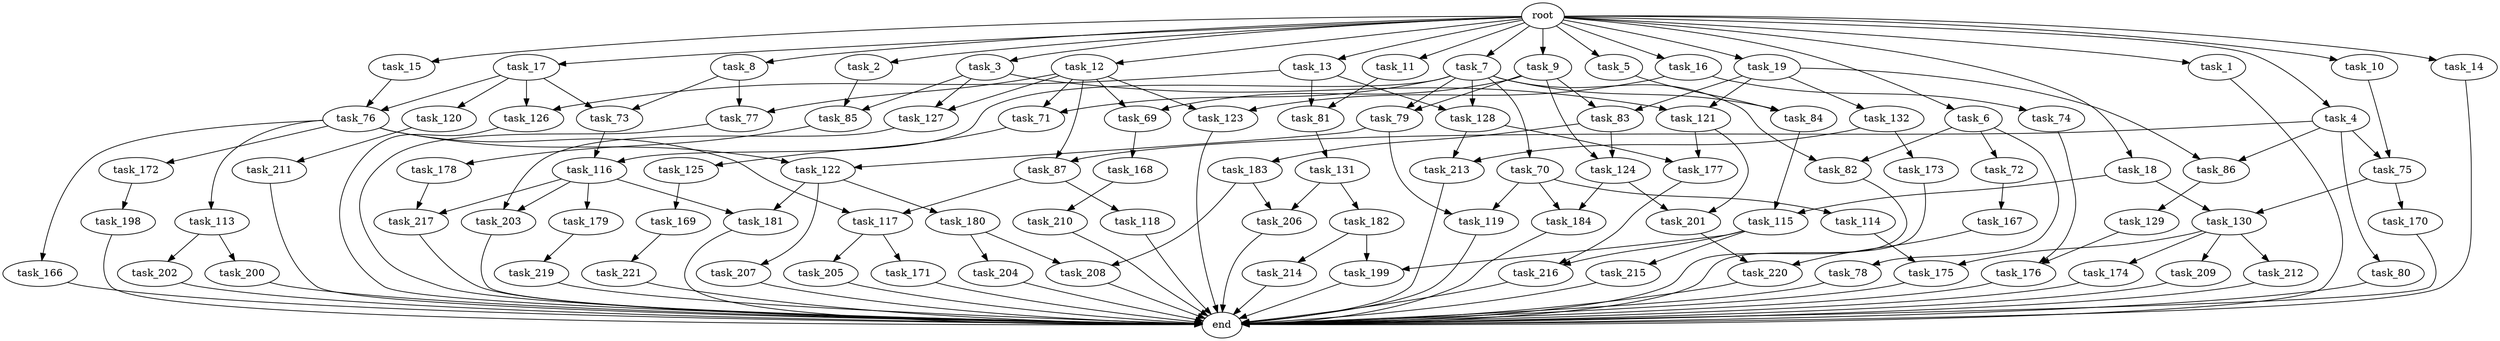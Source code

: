 digraph G {
  task_132 [size="13743895347.200001"];
  task_12 [size="102.400000"];
  task_201 [size="91053306675.200012"];
  task_5 [size="102.400000"];
  task_217 [size="111669149696.000000"];
  task_82 [size="52398601011.200005"];
  task_17 [size="102.400000"];
  task_2 [size="102.400000"];
  task_121 [size="68719476736.000000"];
  task_216 [size="93630287052.800003"];
  task_208 [size="17179869184.000000"];
  task_13 [size="102.400000"];
  task_166 [size="69578470195.199997"];
  task_175 [size="44667659878.400002"];
  task_128 [size="44667659878.400002"];
  task_131 [size="7730941132.800000"];
  task_207 [size="21474836480.000000"];
  task_79 [size="44667659878.400002"];
  task_198 [size="7730941132.800000"];
  task_77 [size="68719476736.000000"];
  task_11 [size="102.400000"];
  task_71 [size="44667659878.400002"];
  task_69 [size="27487790694.400002"];
  task_167 [size="7730941132.800000"];
  task_15 [size="102.400000"];
  task_84 [size="100502234726.400009"];
  task_86 [size="17179869184.000000"];
  task_117 [size="139156940390.399994"];
  task_87 [size="17179869184.000000"];
  root [size="0.000000"];
  task_72 [size="21474836480.000000"];
  task_80 [size="3435973836.800000"];
  task_119 [size="93630287052.800003"];
  task_130 [size="77309411328.000000"];
  task_74 [size="85899345920.000000"];
  end [size="0.000000"];
  task_114 [size="85899345920.000000"];
  task_8 [size="102.400000"];
  task_18 [size="102.400000"];
  task_215 [size="7730941132.800000"];
  task_172 [size="69578470195.199997"];
  task_180 [size="21474836480.000000"];
  task_122 [size="77309411328.000000"];
  task_81 [size="44667659878.400002"];
  task_126 [size="17179869184.000000"];
  task_177 [size="35218731827.200005"];
  task_206 [size="17179869184.000000"];
  task_78 [size="21474836480.000000"];
  task_214 [size="30923764531.200001"];
  task_179 [size="69578470195.199997"];
  task_116 [size="61847529062.400002"];
  task_182 [size="3435973836.800000"];
  task_199 [size="38654705664.000000"];
  task_213 [size="44667659878.400002"];
  task_1 [size="102.400000"];
  task_3 [size="102.400000"];
  task_200 [size="21474836480.000000"];
  task_212 [size="30923764531.200001"];
  task_9 [size="102.400000"];
  task_75 [size="45526653337.600006"];
  task_220 [size="124554051584.000000"];
  task_7 [size="102.400000"];
  task_123 [size="99643241267.200012"];
  task_16 [size="102.400000"];
  task_19 [size="102.400000"];
  task_178 [size="42090679500.800003"];
  task_174 [size="30923764531.200001"];
  task_6 [size="102.400000"];
  task_127 [size="68719476736.000000"];
  task_221 [size="42090679500.800003"];
  task_170 [size="7730941132.800000"];
  task_115 [size="111669149696.000000"];
  task_176 [size="111669149696.000000"];
  task_4 [size="102.400000"];
  task_202 [size="21474836480.000000"];
  task_118 [size="69578470195.199997"];
  task_120 [size="3435973836.800000"];
  task_85 [size="58411555225.600006"];
  task_184 [size="155477816115.200012"];
  task_129 [size="42090679500.800003"];
  task_204 [size="3435973836.800000"];
  task_124 [size="21474836480.000000"];
  task_168 [size="13743895347.200001"];
  task_125 [size="30923764531.200001"];
  task_73 [size="58411555225.600006"];
  task_211 [size="42090679500.800003"];
  task_203 [size="155477816115.200012"];
  task_173 [size="30923764531.200001"];
  task_113 [size="69578470195.199997"];
  task_76 [size="17179869184.000000"];
  task_171 [size="42090679500.800003"];
  task_70 [size="30923764531.200001"];
  task_209 [size="30923764531.200001"];
  task_183 [size="7730941132.800000"];
  task_219 [size="85899345920.000000"];
  task_181 [size="91053306675.200012"];
  task_10 [size="102.400000"];
  task_169 [size="54975581388.800003"];
  task_205 [size="42090679500.800003"];
  task_83 [size="27487790694.400002"];
  task_14 [size="102.400000"];
  task_210 [size="30923764531.200001"];

  task_132 -> task_173 [size="301989888.000000"];
  task_132 -> task_213 [size="301989888.000000"];
  task_12 -> task_71 [size="134217728.000000"];
  task_12 -> task_77 [size="134217728.000000"];
  task_12 -> task_69 [size="134217728.000000"];
  task_12 -> task_123 [size="134217728.000000"];
  task_12 -> task_87 [size="134217728.000000"];
  task_12 -> task_127 [size="134217728.000000"];
  task_201 -> task_220 [size="679477248.000000"];
  task_5 -> task_84 [size="679477248.000000"];
  task_217 -> end [size="1.000000"];
  task_82 -> end [size="1.000000"];
  task_17 -> task_76 [size="33554432.000000"];
  task_17 -> task_73 [size="33554432.000000"];
  task_17 -> task_126 [size="33554432.000000"];
  task_17 -> task_120 [size="33554432.000000"];
  task_2 -> task_85 [size="33554432.000000"];
  task_121 -> task_177 [size="209715200.000000"];
  task_121 -> task_201 [size="209715200.000000"];
  task_216 -> end [size="1.000000"];
  task_208 -> end [size="1.000000"];
  task_13 -> task_81 [size="134217728.000000"];
  task_13 -> task_128 [size="134217728.000000"];
  task_13 -> task_126 [size="134217728.000000"];
  task_166 -> end [size="1.000000"];
  task_175 -> end [size="1.000000"];
  task_128 -> task_177 [size="134217728.000000"];
  task_128 -> task_213 [size="134217728.000000"];
  task_131 -> task_182 [size="33554432.000000"];
  task_131 -> task_206 [size="33554432.000000"];
  task_207 -> end [size="1.000000"];
  task_79 -> task_119 [size="75497472.000000"];
  task_79 -> task_122 [size="75497472.000000"];
  task_198 -> end [size="1.000000"];
  task_77 -> end [size="1.000000"];
  task_11 -> task_81 [size="301989888.000000"];
  task_71 -> task_125 [size="301989888.000000"];
  task_69 -> task_168 [size="134217728.000000"];
  task_167 -> task_220 [size="536870912.000000"];
  task_15 -> task_76 [size="134217728.000000"];
  task_84 -> task_115 [size="411041792.000000"];
  task_86 -> task_129 [size="411041792.000000"];
  task_117 -> task_205 [size="411041792.000000"];
  task_117 -> task_171 [size="411041792.000000"];
  task_87 -> task_118 [size="679477248.000000"];
  task_87 -> task_117 [size="679477248.000000"];
  root -> task_7 [size="1.000000"];
  root -> task_8 [size="1.000000"];
  root -> task_12 [size="1.000000"];
  root -> task_18 [size="1.000000"];
  root -> task_1 [size="1.000000"];
  root -> task_3 [size="1.000000"];
  root -> task_16 [size="1.000000"];
  root -> task_19 [size="1.000000"];
  root -> task_5 [size="1.000000"];
  root -> task_10 [size="1.000000"];
  root -> task_6 [size="1.000000"];
  root -> task_17 [size="1.000000"];
  root -> task_9 [size="1.000000"];
  root -> task_11 [size="1.000000"];
  root -> task_4 [size="1.000000"];
  root -> task_13 [size="1.000000"];
  root -> task_2 [size="1.000000"];
  root -> task_14 [size="1.000000"];
  root -> task_15 [size="1.000000"];
  task_72 -> task_167 [size="75497472.000000"];
  task_80 -> end [size="1.000000"];
  task_119 -> end [size="1.000000"];
  task_130 -> task_174 [size="301989888.000000"];
  task_130 -> task_175 [size="301989888.000000"];
  task_130 -> task_212 [size="301989888.000000"];
  task_130 -> task_209 [size="301989888.000000"];
  task_74 -> task_176 [size="679477248.000000"];
  task_114 -> task_175 [size="134217728.000000"];
  task_8 -> task_77 [size="536870912.000000"];
  task_8 -> task_73 [size="536870912.000000"];
  task_18 -> task_115 [size="679477248.000000"];
  task_18 -> task_130 [size="679477248.000000"];
  task_215 -> end [size="1.000000"];
  task_172 -> task_198 [size="75497472.000000"];
  task_180 -> task_204 [size="33554432.000000"];
  task_180 -> task_208 [size="33554432.000000"];
  task_122 -> task_180 [size="209715200.000000"];
  task_122 -> task_181 [size="209715200.000000"];
  task_122 -> task_207 [size="209715200.000000"];
  task_81 -> task_131 [size="75497472.000000"];
  task_126 -> end [size="1.000000"];
  task_177 -> task_216 [size="838860800.000000"];
  task_206 -> end [size="1.000000"];
  task_78 -> end [size="1.000000"];
  task_214 -> end [size="1.000000"];
  task_179 -> task_219 [size="838860800.000000"];
  task_116 -> task_181 [size="679477248.000000"];
  task_116 -> task_179 [size="679477248.000000"];
  task_116 -> task_217 [size="679477248.000000"];
  task_116 -> task_203 [size="679477248.000000"];
  task_182 -> task_214 [size="301989888.000000"];
  task_182 -> task_199 [size="301989888.000000"];
  task_199 -> end [size="1.000000"];
  task_213 -> end [size="1.000000"];
  task_1 -> end [size="1.000000"];
  task_3 -> task_121 [size="536870912.000000"];
  task_3 -> task_85 [size="536870912.000000"];
  task_3 -> task_127 [size="536870912.000000"];
  task_200 -> end [size="1.000000"];
  task_212 -> end [size="1.000000"];
  task_9 -> task_79 [size="134217728.000000"];
  task_9 -> task_124 [size="134217728.000000"];
  task_9 -> task_83 [size="134217728.000000"];
  task_9 -> task_69 [size="134217728.000000"];
  task_75 -> task_170 [size="75497472.000000"];
  task_75 -> task_130 [size="75497472.000000"];
  task_220 -> end [size="1.000000"];
  task_7 -> task_84 [size="301989888.000000"];
  task_7 -> task_82 [size="301989888.000000"];
  task_7 -> task_128 [size="301989888.000000"];
  task_7 -> task_70 [size="301989888.000000"];
  task_7 -> task_116 [size="301989888.000000"];
  task_7 -> task_79 [size="301989888.000000"];
  task_7 -> task_71 [size="301989888.000000"];
  task_123 -> end [size="1.000000"];
  task_16 -> task_123 [size="838860800.000000"];
  task_16 -> task_74 [size="838860800.000000"];
  task_19 -> task_132 [size="134217728.000000"];
  task_19 -> task_121 [size="134217728.000000"];
  task_19 -> task_86 [size="134217728.000000"];
  task_19 -> task_83 [size="134217728.000000"];
  task_178 -> task_217 [size="411041792.000000"];
  task_174 -> end [size="1.000000"];
  task_6 -> task_82 [size="209715200.000000"];
  task_6 -> task_72 [size="209715200.000000"];
  task_6 -> task_78 [size="209715200.000000"];
  task_127 -> task_203 [size="838860800.000000"];
  task_221 -> end [size="1.000000"];
  task_170 -> end [size="1.000000"];
  task_115 -> task_215 [size="75497472.000000"];
  task_115 -> task_199 [size="75497472.000000"];
  task_115 -> task_216 [size="75497472.000000"];
  task_176 -> end [size="1.000000"];
  task_4 -> task_80 [size="33554432.000000"];
  task_4 -> task_75 [size="33554432.000000"];
  task_4 -> task_86 [size="33554432.000000"];
  task_4 -> task_87 [size="33554432.000000"];
  task_202 -> end [size="1.000000"];
  task_118 -> end [size="1.000000"];
  task_120 -> task_211 [size="411041792.000000"];
  task_85 -> task_178 [size="411041792.000000"];
  task_184 -> end [size="1.000000"];
  task_129 -> task_176 [size="411041792.000000"];
  task_204 -> end [size="1.000000"];
  task_124 -> task_184 [size="679477248.000000"];
  task_124 -> task_201 [size="679477248.000000"];
  task_168 -> task_210 [size="301989888.000000"];
  task_125 -> task_169 [size="536870912.000000"];
  task_73 -> task_116 [size="301989888.000000"];
  task_211 -> end [size="1.000000"];
  task_203 -> end [size="1.000000"];
  task_173 -> end [size="1.000000"];
  task_113 -> task_202 [size="209715200.000000"];
  task_113 -> task_200 [size="209715200.000000"];
  task_76 -> task_166 [size="679477248.000000"];
  task_76 -> task_172 [size="679477248.000000"];
  task_76 -> task_122 [size="679477248.000000"];
  task_76 -> task_117 [size="679477248.000000"];
  task_76 -> task_113 [size="679477248.000000"];
  task_171 -> end [size="1.000000"];
  task_70 -> task_119 [size="838860800.000000"];
  task_70 -> task_114 [size="838860800.000000"];
  task_70 -> task_184 [size="838860800.000000"];
  task_209 -> end [size="1.000000"];
  task_183 -> task_208 [size="134217728.000000"];
  task_183 -> task_206 [size="134217728.000000"];
  task_219 -> end [size="1.000000"];
  task_181 -> end [size="1.000000"];
  task_10 -> task_75 [size="411041792.000000"];
  task_169 -> task_221 [size="411041792.000000"];
  task_205 -> end [size="1.000000"];
  task_83 -> task_124 [size="75497472.000000"];
  task_83 -> task_183 [size="75497472.000000"];
  task_14 -> end [size="1.000000"];
  task_210 -> end [size="1.000000"];
}
